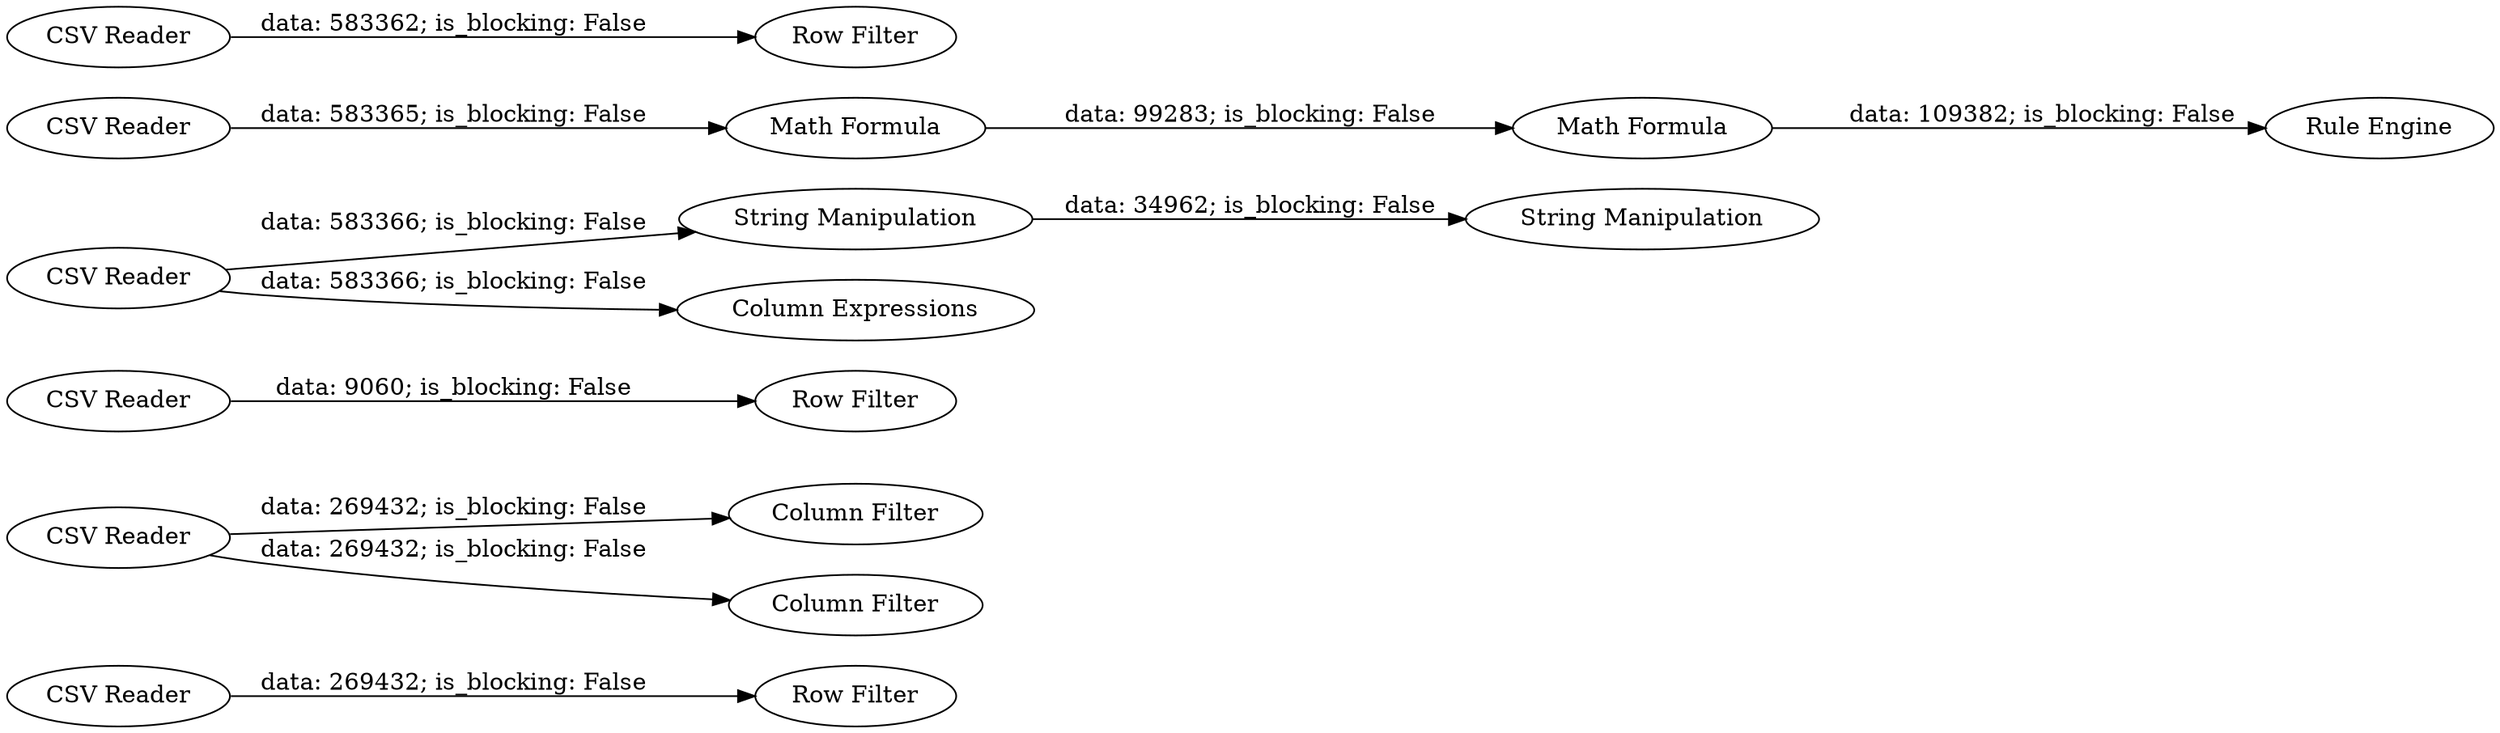 digraph {
	"-3836566958296916824_1" [label="CSV Reader"]
	"-3836566958296916824_10" [label="Column Filter"]
	"-3836566958296916824_2" [label="CSV Reader"]
	"-3836566958296916824_14" [label="String Manipulation"]
	"-3836566958296916824_18" [label="CSV Reader"]
	"-3836566958296916824_15" [label="String Manipulation"]
	"-3836566958296916824_5" [label="Row Filter"]
	"-3836566958296916824_6" [label="Row Filter"]
	"-3836566958296916824_3" [label="CSV Reader"]
	"-3836566958296916824_21" [label="Rule Engine"]
	"-3836566958296916824_4" [label="Row Filter"]
	"-3836566958296916824_11" [label="Column Filter"]
	"-3836566958296916824_16" [label="Column Expressions"]
	"-3836566958296916824_19" [label="Math Formula"]
	"-3836566958296916824_12" [label="CSV Reader"]
	"-3836566958296916824_20" [label="Math Formula"]
	"-3836566958296916824_17" [label="CSV Reader"]
	"-3836566958296916824_20" -> "-3836566958296916824_21" [label="data: 109382; is_blocking: False"]
	"-3836566958296916824_12" -> "-3836566958296916824_10" [label="data: 269432; is_blocking: False"]
	"-3836566958296916824_17" -> "-3836566958296916824_14" [label="data: 583366; is_blocking: False"]
	"-3836566958296916824_3" -> "-3836566958296916824_6" [label="data: 583362; is_blocking: False"]
	"-3836566958296916824_1" -> "-3836566958296916824_4" [label="data: 269432; is_blocking: False"]
	"-3836566958296916824_2" -> "-3836566958296916824_5" [label="data: 9060; is_blocking: False"]
	"-3836566958296916824_12" -> "-3836566958296916824_11" [label="data: 269432; is_blocking: False"]
	"-3836566958296916824_18" -> "-3836566958296916824_19" [label="data: 583365; is_blocking: False"]
	"-3836566958296916824_14" -> "-3836566958296916824_15" [label="data: 34962; is_blocking: False"]
	"-3836566958296916824_19" -> "-3836566958296916824_20" [label="data: 99283; is_blocking: False"]
	"-3836566958296916824_17" -> "-3836566958296916824_16" [label="data: 583366; is_blocking: False"]
	rankdir=LR
}
